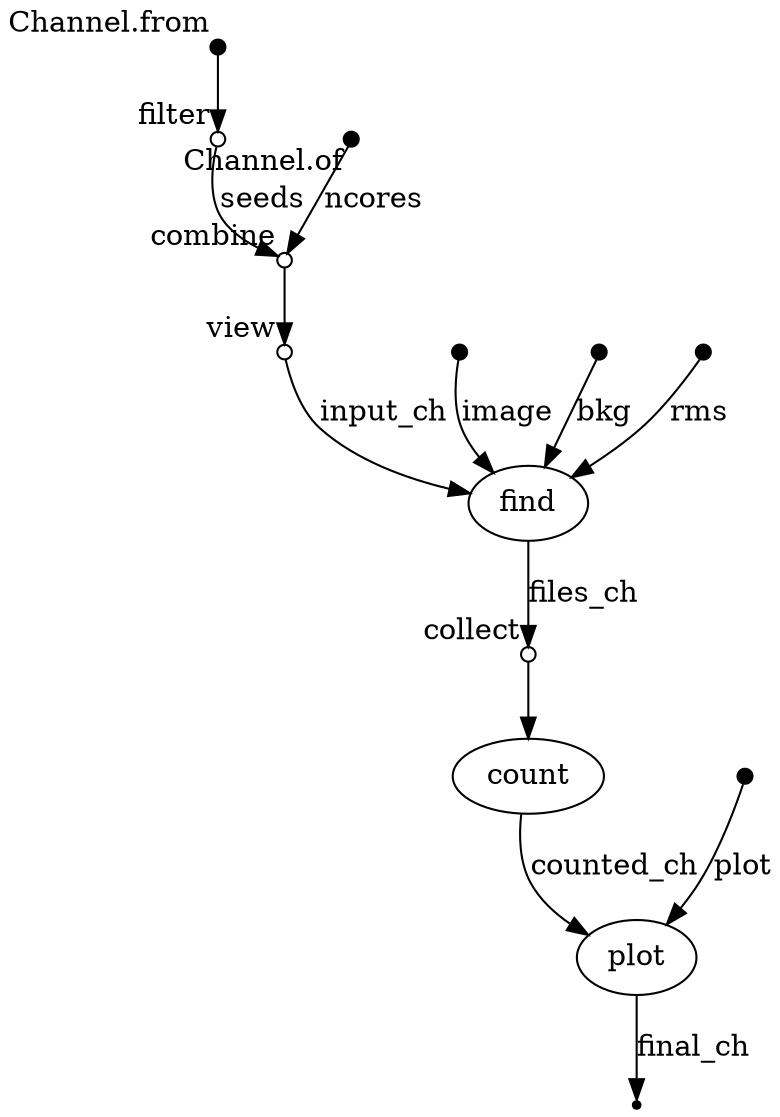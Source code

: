 digraph "final_dag" {
p0 [shape=point,label="",fixedsize=true,width=0.1,xlabel="Channel.from"];
p1 [shape=circle,label="",fixedsize=true,width=0.1,xlabel="filter"];
p0 -> p1;

p1 [shape=circle,label="",fixedsize=true,width=0.1,xlabel="filter"];
p3 [shape=circle,label="",fixedsize=true,width=0.1,xlabel="combine"];
p1 -> p3 [label="seeds"];

p2 [shape=point,label="",fixedsize=true,width=0.1,xlabel="Channel.of"];
p3 [shape=circle,label="",fixedsize=true,width=0.1,xlabel="combine"];
p2 -> p3 [label="ncores"];

p3 [shape=circle,label="",fixedsize=true,width=0.1,xlabel="combine"];
p4 [shape=circle,label="",fixedsize=true,width=0.1,xlabel="view"];
p3 -> p4;

p4 [shape=circle,label="",fixedsize=true,width=0.1,xlabel="view"];
p8 [label="find"];
p4 -> p8 [label="input_ch"];

p5 [shape=point,label="",fixedsize=true,width=0.1];
p8 [label="find"];
p5 -> p8 [label="image"];

p6 [shape=point,label="",fixedsize=true,width=0.1];
p8 [label="find"];
p6 -> p8 [label="bkg"];

p7 [shape=point,label="",fixedsize=true,width=0.1];
p8 [label="find"];
p7 -> p8 [label="rms"];

p8 [label="find"];
p9 [shape=circle,label="",fixedsize=true,width=0.1,xlabel="collect"];
p8 -> p9 [label="files_ch"];

p9 [shape=circle,label="",fixedsize=true,width=0.1,xlabel="collect"];
p10 [label="count"];
p9 -> p10;

p10 [label="count"];
p12 [label="plot"];
p10 -> p12 [label="counted_ch"];

p11 [shape=point,label="",fixedsize=true,width=0.1];
p12 [label="plot"];
p11 -> p12 [label="plot"];

p12 [label="plot"];
p13 [shape=point];
p12 -> p13 [label="final_ch"];

}
